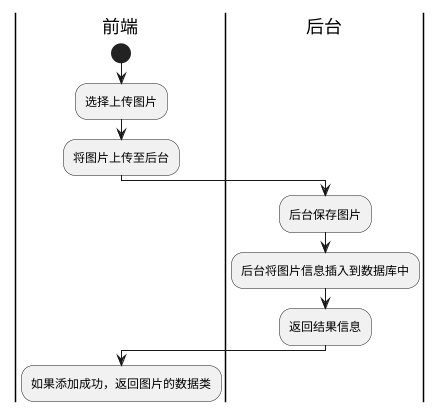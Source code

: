 @startuml
|前端|
start
:选择上传图片;
:将图片上传至后台;
|后台|
:后台保存图片;
:后台将图片信息插入到数据库中;
:返回结果信息;
|前端|
:如果添加成功，返回图片的数据类;
@enduml
